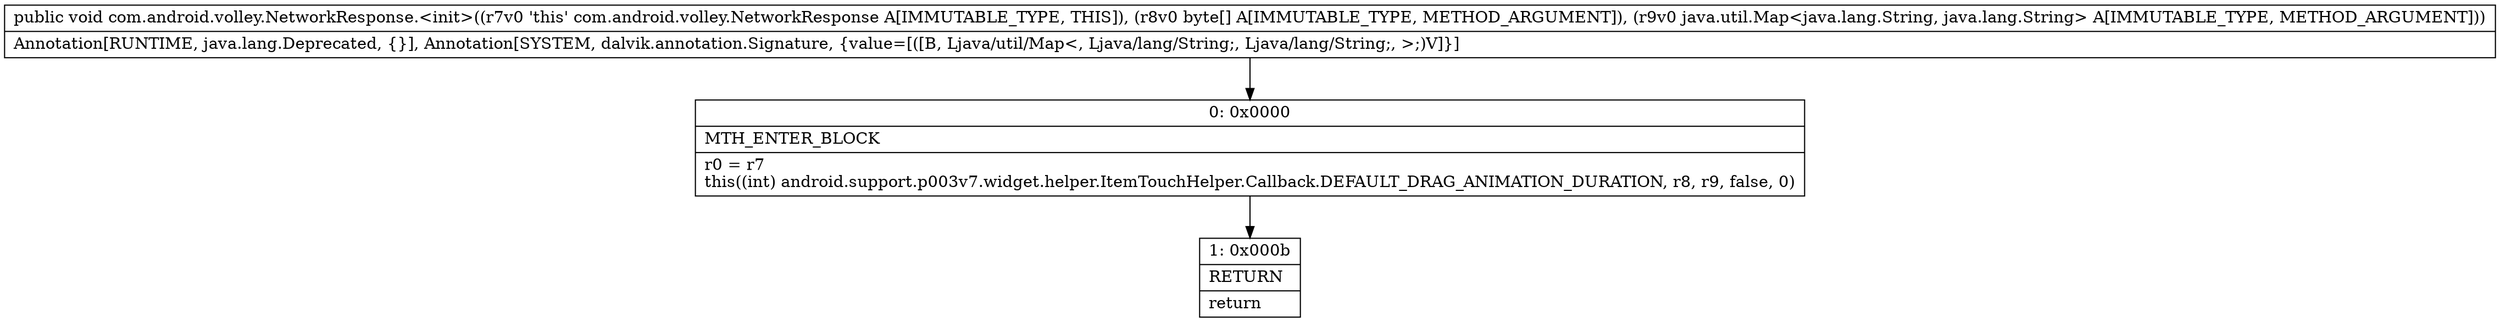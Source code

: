 digraph "CFG forcom.android.volley.NetworkResponse.\<init\>([BLjava\/util\/Map;)V" {
Node_0 [shape=record,label="{0\:\ 0x0000|MTH_ENTER_BLOCK\l|r0 = r7\lthis((int) android.support.p003v7.widget.helper.ItemTouchHelper.Callback.DEFAULT_DRAG_ANIMATION_DURATION, r8, r9, false, 0)\l}"];
Node_1 [shape=record,label="{1\:\ 0x000b|RETURN\l|return\l}"];
MethodNode[shape=record,label="{public void com.android.volley.NetworkResponse.\<init\>((r7v0 'this' com.android.volley.NetworkResponse A[IMMUTABLE_TYPE, THIS]), (r8v0 byte[] A[IMMUTABLE_TYPE, METHOD_ARGUMENT]), (r9v0 java.util.Map\<java.lang.String, java.lang.String\> A[IMMUTABLE_TYPE, METHOD_ARGUMENT]))  | Annotation[RUNTIME, java.lang.Deprecated, \{\}], Annotation[SYSTEM, dalvik.annotation.Signature, \{value=[([B, Ljava\/util\/Map\<, Ljava\/lang\/String;, Ljava\/lang\/String;, \>;)V]\}]\l}"];
MethodNode -> Node_0;
Node_0 -> Node_1;
}

